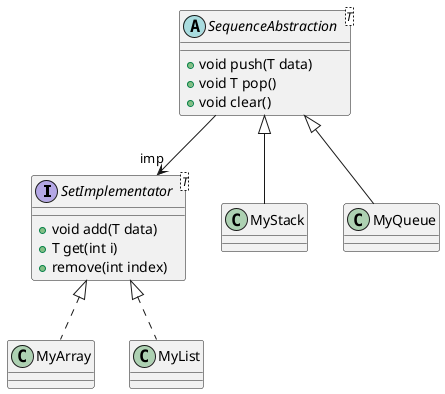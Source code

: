 @startuml
'https://plantuml.com/class-diagram

interface SetImplementator<T>{
    + void add(T data)
    + T get(int i)
    + remove(int index)
}

abstract class SequenceAbstraction<T>{
    + void push(T data)
    + void T pop()
    + void clear()
}

SequenceAbstraction --> "imp" SetImplementator
SetImplementator <|.. MyArray
SetImplementator <|.. MyList

SequenceAbstraction <|-- MyStack
SequenceAbstraction <|-- MyQueue
@enduml